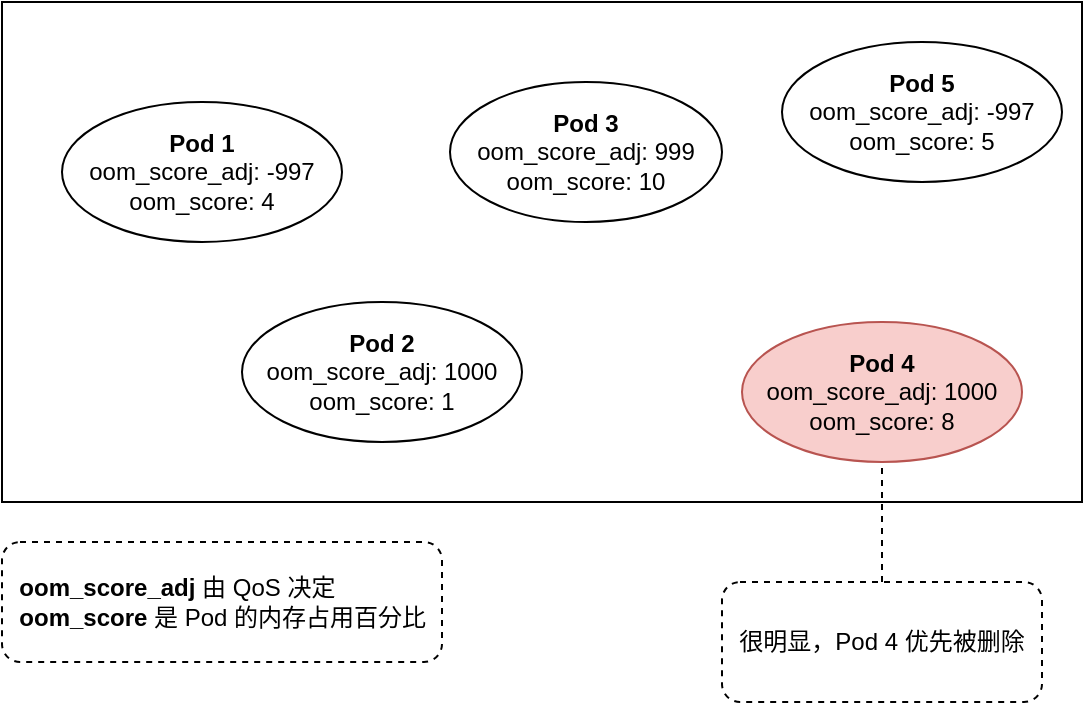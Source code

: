 <mxfile version="20.3.2" type="device"><diagram id="h6Ln2Nfago-LC9rper6N" name="第 1 页"><mxGraphModel dx="1038" dy="546" grid="1" gridSize="10" guides="1" tooltips="1" connect="1" arrows="1" fold="1" page="1" pageScale="1" pageWidth="827" pageHeight="1169" math="0" shadow="0"><root><mxCell id="0"/><mxCell id="1" parent="0"/><mxCell id="d9y8BttMBCocIb4LS1XB-1" value="" style="rounded=0;whiteSpace=wrap;html=1;" vertex="1" parent="1"><mxGeometry x="70" y="140" width="540" height="250" as="geometry"/></mxCell><mxCell id="d9y8BttMBCocIb4LS1XB-2" value="&lt;b&gt;Pod 1&lt;/b&gt;&lt;br&gt;oom_score_adj: -997&lt;br&gt;oom_score: 4" style="ellipse;whiteSpace=wrap;html=1;" vertex="1" parent="1"><mxGeometry x="100" y="190" width="140" height="70" as="geometry"/></mxCell><mxCell id="d9y8BttMBCocIb4LS1XB-3" value="&lt;b&gt;Pod 3&lt;/b&gt;&lt;br&gt;oom_score_adj: 999&lt;br&gt;oom_score: 10" style="ellipse;whiteSpace=wrap;html=1;" vertex="1" parent="1"><mxGeometry x="294" y="180" width="136" height="70" as="geometry"/></mxCell><mxCell id="d9y8BttMBCocIb4LS1XB-4" value="&lt;b&gt;Pod 5&lt;/b&gt;&lt;br&gt;oom_score_adj: -997&lt;br&gt;oom_score: 5" style="ellipse;whiteSpace=wrap;html=1;" vertex="1" parent="1"><mxGeometry x="460" y="160" width="140" height="70" as="geometry"/></mxCell><mxCell id="d9y8BttMBCocIb4LS1XB-5" value="&lt;b&gt;Pod 4&lt;/b&gt;&lt;br&gt;oom_score_adj: 1000&lt;br&gt;oom_score: 8" style="ellipse;whiteSpace=wrap;html=1;fillColor=#f8cecc;strokeColor=#b85450;" vertex="1" parent="1"><mxGeometry x="440" y="300" width="140" height="70" as="geometry"/></mxCell><mxCell id="d9y8BttMBCocIb4LS1XB-6" value="&lt;b&gt;Pod 2&lt;/b&gt;&lt;br&gt;oom_score_adj: 1000&lt;br&gt;oom_score: 1" style="ellipse;whiteSpace=wrap;html=1;" vertex="1" parent="1"><mxGeometry x="190" y="290" width="140" height="70" as="geometry"/></mxCell><mxCell id="d9y8BttMBCocIb4LS1XB-11" style="edgeStyle=orthogonalEdgeStyle;rounded=0;orthogonalLoop=1;jettySize=auto;html=1;exitX=0.5;exitY=0;exitDx=0;exitDy=0;entryX=0.5;entryY=1;entryDx=0;entryDy=0;endArrow=none;endFill=0;dashed=1;" edge="1" parent="1" source="d9y8BttMBCocIb4LS1XB-10" target="d9y8BttMBCocIb4LS1XB-5"><mxGeometry relative="1" as="geometry"/></mxCell><mxCell id="d9y8BttMBCocIb4LS1XB-10" value="很明显，Pod 4 优先被删除" style="rounded=1;whiteSpace=wrap;html=1;dashed=1;" vertex="1" parent="1"><mxGeometry x="430" y="430" width="160" height="60" as="geometry"/></mxCell><mxCell id="d9y8BttMBCocIb4LS1XB-12" value="&amp;nbsp; &lt;b&gt;oom_score_adj&lt;/b&gt; 由 QoS 决定&lt;br&gt;&amp;nbsp; &lt;b&gt;oom_score &lt;/b&gt;是 Pod 的内存占用百分比" style="rounded=1;whiteSpace=wrap;html=1;dashed=1;align=left;" vertex="1" parent="1"><mxGeometry x="70" y="410" width="220" height="60" as="geometry"/></mxCell></root></mxGraphModel></diagram></mxfile>